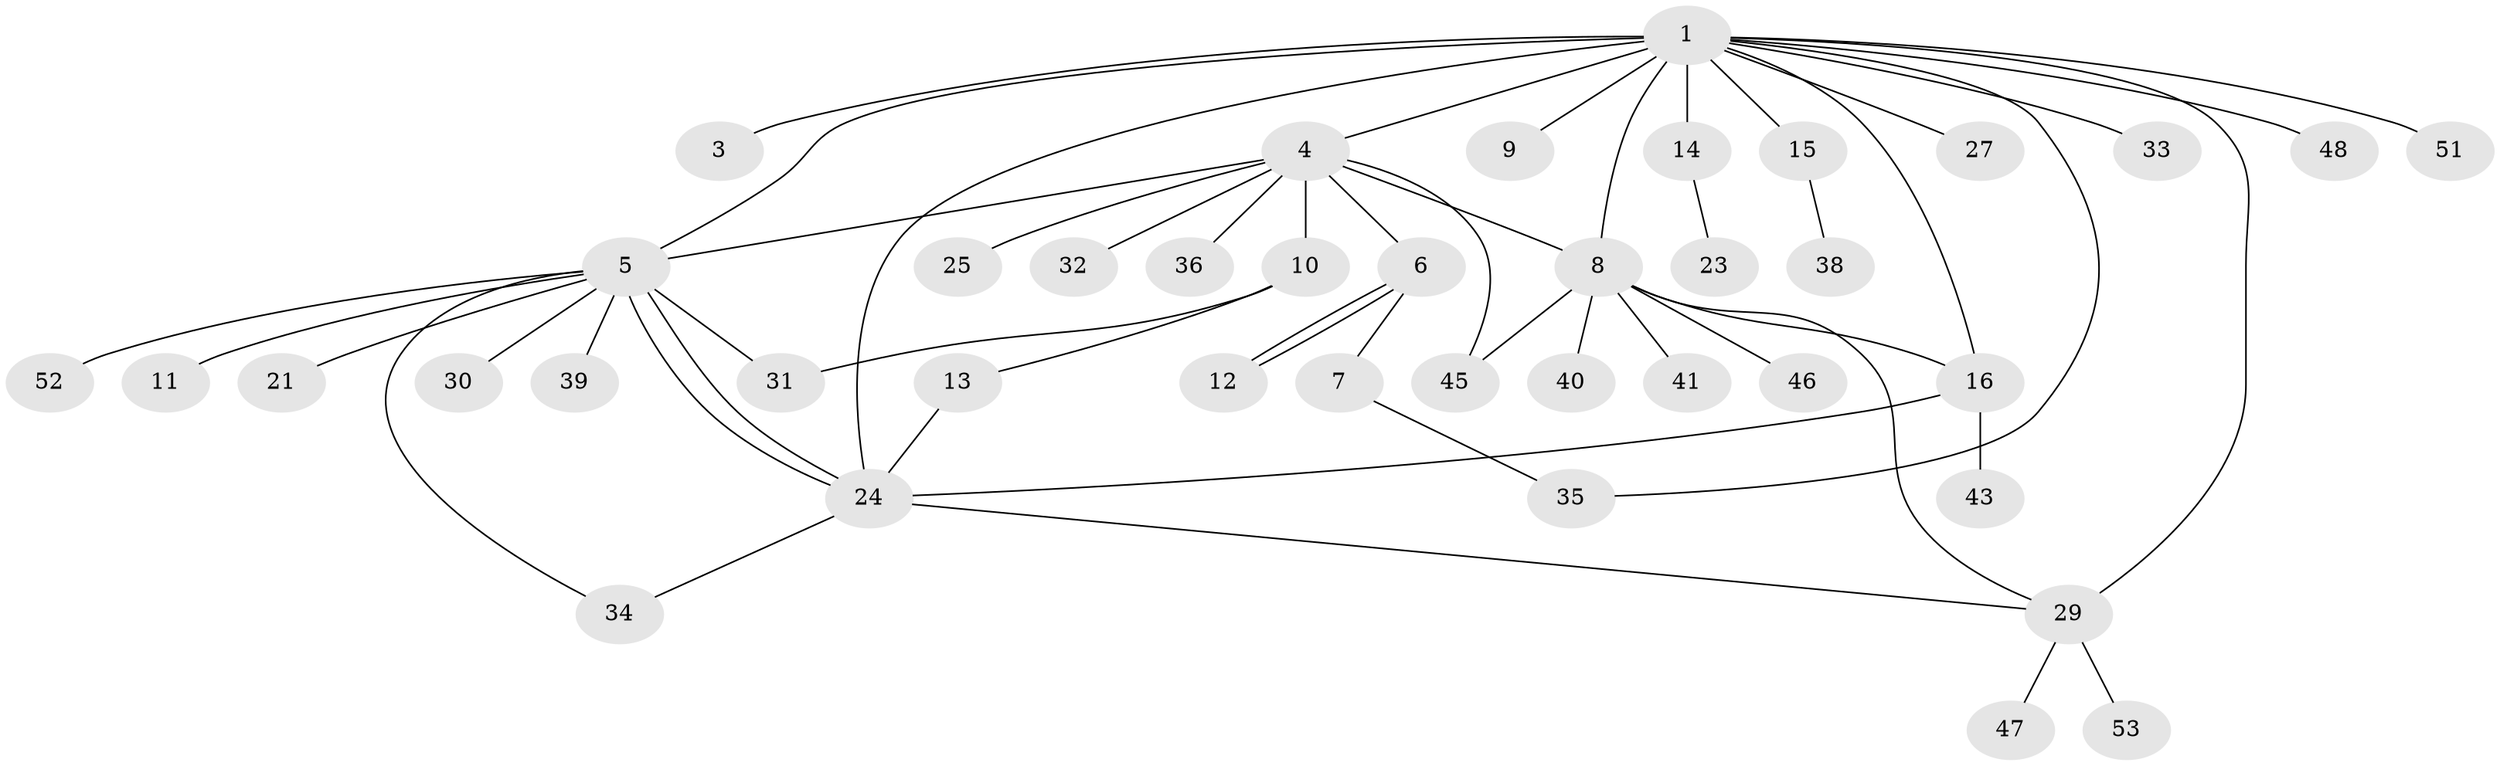 // original degree distribution, {7: 0.03773584905660377, 15: 0.018867924528301886, 1: 0.5471698113207547, 8: 0.018867924528301886, 13: 0.018867924528301886, 5: 0.03773584905660377, 2: 0.1509433962264151, 6: 0.03773584905660377, 4: 0.018867924528301886, 3: 0.09433962264150944, 10: 0.018867924528301886}
// Generated by graph-tools (version 1.1) at 2025/41/03/06/25 10:41:50]
// undirected, 40 vertices, 53 edges
graph export_dot {
graph [start="1"]
  node [color=gray90,style=filled];
  1 [super="+2"];
  3;
  4 [super="+22"];
  5 [super="+20"];
  6 [super="+19"];
  7;
  8 [super="+18"];
  9;
  10 [super="+26"];
  11;
  12 [super="+42"];
  13 [super="+28"];
  14 [super="+17"];
  15;
  16 [super="+49"];
  21;
  23;
  24 [super="+44"];
  25;
  27;
  29 [super="+37"];
  30;
  31;
  32;
  33;
  34;
  35 [super="+50"];
  36;
  38;
  39;
  40;
  41;
  43;
  45;
  46;
  47;
  48;
  51;
  52;
  53;
  1 -- 5 [weight=2];
  1 -- 8 [weight=2];
  1 -- 24 [weight=2];
  1 -- 29 [weight=2];
  1 -- 33;
  1 -- 3;
  1 -- 4;
  1 -- 9;
  1 -- 14;
  1 -- 15;
  1 -- 16;
  1 -- 48;
  1 -- 51;
  1 -- 27;
  1 -- 35;
  4 -- 5;
  4 -- 6;
  4 -- 10;
  4 -- 25;
  4 -- 36;
  4 -- 45;
  4 -- 32;
  4 -- 8;
  5 -- 11;
  5 -- 21;
  5 -- 24;
  5 -- 24;
  5 -- 30;
  5 -- 31;
  5 -- 34;
  5 -- 39;
  5 -- 52;
  6 -- 7;
  6 -- 12;
  6 -- 12;
  7 -- 35;
  8 -- 40;
  8 -- 45 [weight=2];
  8 -- 16;
  8 -- 29;
  8 -- 41;
  8 -- 46;
  10 -- 13;
  10 -- 31;
  13 -- 24 [weight=2];
  14 -- 23;
  15 -- 38;
  16 -- 24;
  16 -- 43;
  24 -- 34;
  24 -- 29;
  29 -- 47;
  29 -- 53;
}
